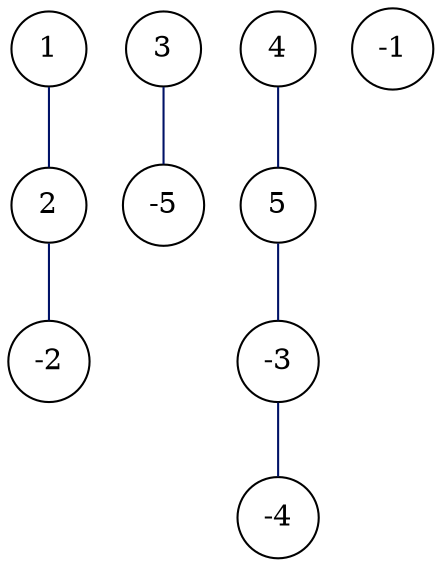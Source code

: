 graph G {
  splinesssssssss=true;
  1 [pos="1.000000,1.000000!!!!!!!!!", shape=circle, ];
  2 [pos="1.000000,2.000000!!!!!!!!!", shape=circle, ];
  3 [pos="1.000000,3.000000!!!!!!!!!", shape=circle, ];
  4 [pos="1.000000,4.000000!!!!!!!!!", shape=circle, ];
  5 [pos="1.000000,5.000000!!!!!!!!!", shape=circle, ];
  -1 [pos="2.000000,1.000000!!!!!!!!!", shape=circle, ];
  -2 [pos="2.000000,2.000000!!!!!!!!!", shape=circle, ];
  -3 [pos="2.000000,3.000000!!!!!!!!!", shape=circle, ];
  -4 [pos="2.000000,4.000000!!!!!!!!!", shape=circle, ];
  -5 [pos="2.000000,5.000000!!!!!!!!!", shape=circle, ];
  
  
  1 -- 2 [color="#001267", label="", ];
  2 -- -2 [color="#001267", label="", ];
  3 -- -5 [color="#001267", label="", ];
  4 -- 5 [color="#001267", label="", ];
  5 -- -3 [color="#001267", label="", ];
  -3 -- -4 [color="#001267", label="", ];
  
  }
